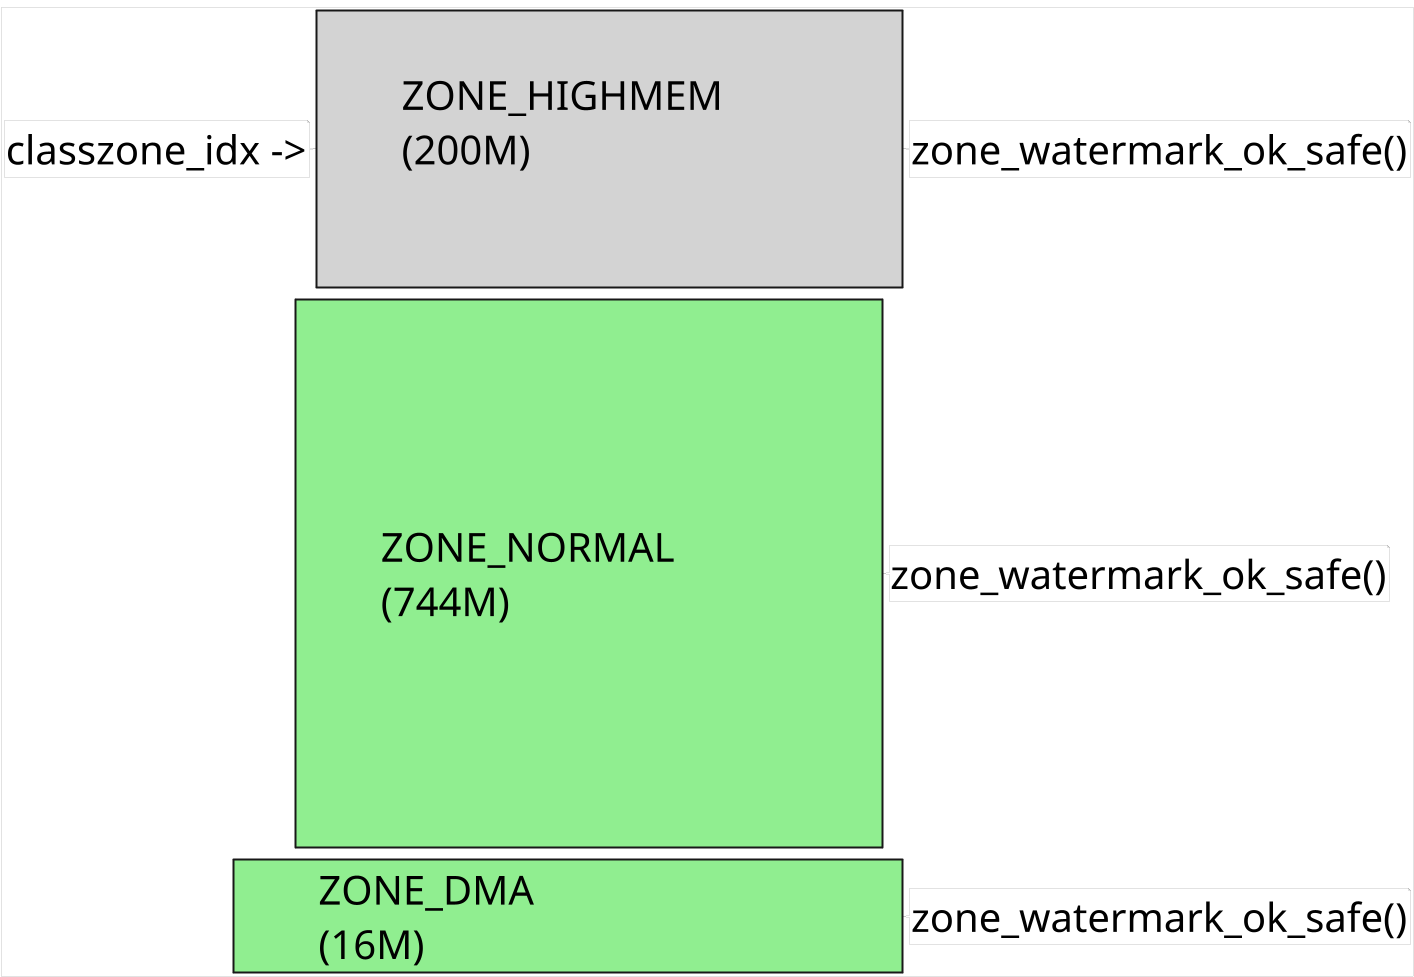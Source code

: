 @startuml

scale 1/5
skinparam Component {
    FontSize 200
    BackgroundColor LightGreen
    BorderThickness 10
    Style rectangle
}

skinparam Rectangle {
    FontSize 200
    BackgroundColor transparent
    BorderThickness 0
}

skinparam Note {
    FontSize 200
    BackgroundColor transparent
    BorderThickness 0
}

rectangle {
    component "\n\tZONE_HIGHMEM\t\t\t\n\t(200M)\n\n" as c1 #LightGrey
    component "\n\n\n\n\tZONE_NORMAL\t\t\t\n\t(744M)\n\n\n\n" as c2
    component "\tZONE_DMA\t\t\t\t\t\n\t(16M)" as c3

    note left of c1
        classzone_idx ->
    end note

    note right of c1
        zone_watermark_ok_safe()
    end note

    note right of c2
        zone_watermark_ok_safe()
    end note

    note right of c3
        zone_watermark_ok_safe()
    end note

    c1-down[hidden]-c2
    c2-down[hidden]-c3
}

@enduml